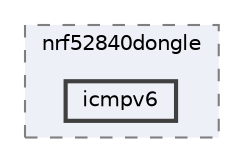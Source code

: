 digraph "/home/mj/Desktop/IoT-Chat-Digitalization/Dongle/gnrc_border_router/bin/nrf52840dongle/icmpv6"
{
 // LATEX_PDF_SIZE
  bgcolor="transparent";
  edge [fontname=Helvetica,fontsize=10,labelfontname=Helvetica,labelfontsize=10];
  node [fontname=Helvetica,fontsize=10,shape=box,height=0.2,width=0.4];
  compound=true
  subgraph clusterdir_9941f7556d96a0e17fefe82cd217bc3a {
    graph [ bgcolor="#edf0f7", pencolor="grey50", label="nrf52840dongle", fontname=Helvetica,fontsize=10 style="filled,dashed", URL="dir_9941f7556d96a0e17fefe82cd217bc3a.html",tooltip=""]
  dir_c93d3930863fb5cc35f7eaacca1c7244 [label="icmpv6", fillcolor="#edf0f7", color="grey25", style="filled,bold", URL="dir_c93d3930863fb5cc35f7eaacca1c7244.html",tooltip=""];
  }
}

